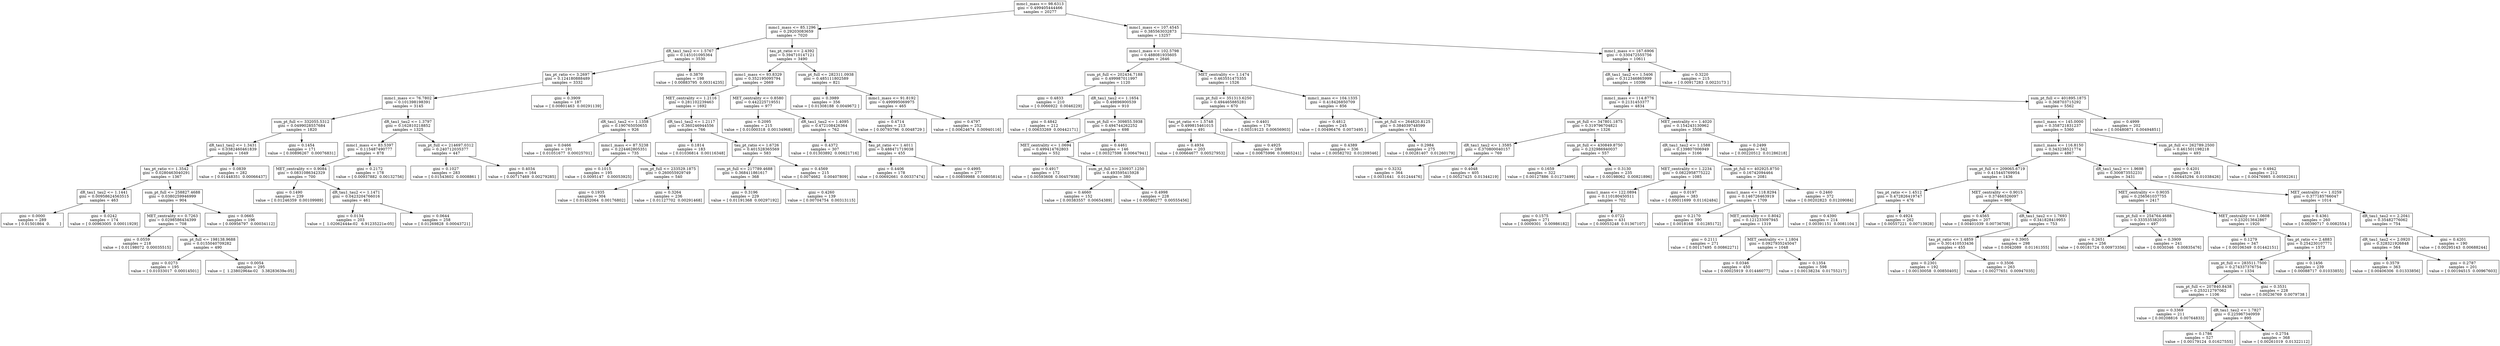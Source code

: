digraph Tree {
0 [label="mmc1_mass <= 98.6313\ngini = 0.499405444466\nsamples = 20277", shape="box"] ;
1 [label="mmc1_mass <= 85.1296\ngini = 0.29203083659\nsamples = 7020", shape="box"] ;
0 -> 1 ;
2 [label="dR_tau1_tau2 <= 1.5767\ngini = 0.145101095364\nsamples = 3530", shape="box"] ;
1 -> 2 ;
3 [label="tau_pt_ratio <= 3.2697\ngini = 0.124180888489\nsamples = 3332", shape="box"] ;
2 -> 3 ;
4 [label="mmc1_mass <= 76.7802\ngini = 0.101398198391\nsamples = 3145", shape="box"] ;
3 -> 4 ;
5 [label="sum_pt_full <= 332055.5312\ngini = 0.0499028557684\nsamples = 1820", shape="box"] ;
4 -> 5 ;
6 [label="dR_tau1_tau2 <= 1.3431\ngini = 0.0382460461839\nsamples = 1649", shape="box"] ;
5 -> 6 ;
7 [label="tau_pt_ratio <= 1.3542\ngini = 0.0280463040291\nsamples = 1367", shape="box"] ;
6 -> 7 ;
8 [label="dR_tau1_tau2 <= 1.1441\ngini = 0.00958624563515\nsamples = 463", shape="box"] ;
7 -> 8 ;
9 [label="gini = 0.0000\nsamples = 289\nvalue = [ 0.01501864  0.        ]", shape="box"] ;
8 -> 9 ;
10 [label="gini = 0.0242\nsamples = 174\nvalue = [ 0.00963005  0.00011929]", shape="box"] ;
8 -> 10 ;
11 [label="sum_pt_full <= 258827.4688\ngini = 0.0380259946999\nsamples = 904", shape="box"] ;
7 -> 11 ;
12 [label="MET_centrality <= 0.7263\ngini = 0.0298586434399\nsamples = 708", shape="box"] ;
11 -> 12 ;
13 [label="gini = 0.0559\nsamples = 218\nvalue = [ 0.01198072  0.00035515]", shape="box"] ;
12 -> 13 ;
14 [label="sum_pt_full <= 198138.9688\ngini = 0.0155040709282\nsamples = 490", shape="box"] ;
12 -> 14 ;
15 [label="gini = 0.0273\nsamples = 195\nvalue = [ 0.01033017  0.00014501]", shape="box"] ;
14 -> 15 ;
16 [label="gini = 0.0054\nsamples = 295\nvalue = [  1.23802964e-02   3.38283639e-05]", shape="box"] ;
14 -> 16 ;
17 [label="gini = 0.0665\nsamples = 196\nvalue = [ 0.00956797  0.00034112]", shape="box"] ;
11 -> 17 ;
18 [label="gini = 0.0839\nsamples = 282\nvalue = [ 0.01448351  0.00066437]", shape="box"] ;
6 -> 18 ;
19 [label="gini = 0.1454\nsamples = 171\nvalue = [ 0.00896267  0.00076831]", shape="box"] ;
5 -> 19 ;
20 [label="dR_tau1_tau2 <= 1.3797\ngini = 0.162810218852\nsamples = 1325", shape="box"] ;
4 -> 20 ;
21 [label="mmc1_mass <= 83.5397\ngini = 0.115487490777\nsamples = 878", shape="box"] ;
20 -> 21 ;
22 [label="MET_centrality <= 0.9084\ngini = 0.0831086342329\nsamples = 700", shape="box"] ;
21 -> 22 ;
23 [label="gini = 0.1490\nsamples = 239\nvalue = [ 0.01246359  0.00109989]", shape="box"] ;
22 -> 23 ;
24 [label="dR_tau1_tau2 <= 1.1471\ngini = 0.0423204766016\nsamples = 461", shape="box"] ;
22 -> 24 ;
25 [label="gini = 0.0134\nsamples = 203\nvalue = [  1.02062444e-02   6.91235221e-05]", shape="box"] ;
24 -> 25 ;
26 [label="gini = 0.0644\nsamples = 258\nvalue = [ 0.01269828  0.00043721]", shape="box"] ;
24 -> 26 ;
27 [label="gini = 0.2172\nsamples = 178\nvalue = [ 0.00937882  0.00132756]", shape="box"] ;
21 -> 27 ;
28 [label="sum_pt_full <= 214697.0312\ngini = 0.240712035377\nsamples = 447", shape="box"] ;
20 -> 28 ;
29 [label="gini = 0.1027\nsamples = 283\nvalue = [ 0.01543602  0.0008861 ]", shape="box"] ;
28 -> 29 ;
30 [label="gini = 0.4034\nsamples = 164\nvalue = [ 0.00717469  0.00279285]", shape="box"] ;
28 -> 30 ;
31 [label="gini = 0.3909\nsamples = 187\nvalue = [ 0.00801463  0.00291139]", shape="box"] ;
3 -> 31 ;
32 [label="gini = 0.3870\nsamples = 198\nvalue = [ 0.00883795  0.00314235]", shape="box"] ;
2 -> 32 ;
33 [label="tau_pt_ratio <= 2.4392\ngini = 0.394710147121\nsamples = 3490", shape="box"] ;
1 -> 33 ;
34 [label="mmc1_mass <= 93.8329\ngini = 0.352195095794\nsamples = 2669", shape="box"] ;
33 -> 34 ;
35 [label="MET_centrality <= 1.2116\ngini = 0.281102239463\nsamples = 1692", shape="box"] ;
34 -> 35 ;
36 [label="dR_tau1_tau2 <= 1.1358\ngini = 0.190765050655\nsamples = 926", shape="box"] ;
35 -> 36 ;
37 [label="gini = 0.0466\nsamples = 191\nvalue = [ 0.01051677  0.00025701]", shape="box"] ;
36 -> 37 ;
38 [label="mmc1_mass <= 87.5238\ngini = 0.224462805351\nsamples = 735", shape="box"] ;
36 -> 38 ;
39 [label="gini = 0.1015\nsamples = 195\nvalue = [ 0.0095147   0.00053925]", shape="box"] ;
38 -> 39 ;
40 [label="sum_pt_full <= 233529.1875\ngini = 0.260055929749\nsamples = 540", shape="box"] ;
38 -> 40 ;
41 [label="gini = 0.1935\nsamples = 304\nvalue = [ 0.01452064  0.00176802]", shape="box"] ;
40 -> 41 ;
42 [label="gini = 0.3264\nsamples = 236\nvalue = [ 0.01127702  0.00291468]", shape="box"] ;
40 -> 42 ;
43 [label="dR_tau1_tau2 <= 1.2117\ngini = 0.360246944556\nsamples = 766", shape="box"] ;
35 -> 43 ;
44 [label="gini = 0.1814\nsamples = 183\nvalue = [ 0.01036814  0.00116348]", shape="box"] ;
43 -> 44 ;
45 [label="tau_pt_ratio <= 1.6726\ngini = 0.401528365569\nsamples = 583", shape="box"] ;
43 -> 45 ;
46 [label="sum_pt_full <= 217789.4688\ngini = 0.368411861617\nsamples = 368", shape="box"] ;
45 -> 46 ;
47 [label="gini = 0.3196\nsamples = 229\nvalue = [ 0.01191368  0.00297192]", shape="box"] ;
46 -> 47 ;
48 [label="gini = 0.4260\nsamples = 139\nvalue = [ 0.00704754  0.00313115]", shape="box"] ;
46 -> 48 ;
49 [label="gini = 0.4569\nsamples = 215\nvalue = [ 0.0074662   0.00407809]", shape="box"] ;
45 -> 49 ;
50 [label="MET_centrality <= 0.8580\ngini = 0.442225719551\nsamples = 977", shape="box"] ;
34 -> 50 ;
51 [label="gini = 0.2095\nsamples = 215\nvalue = [ 0.01000318  0.00134968]", shape="box"] ;
50 -> 51 ;
52 [label="dR_tau1_tau2 <= 1.4095\ngini = 0.472108426364\nsamples = 762", shape="box"] ;
50 -> 52 ;
53 [label="gini = 0.4372\nsamples = 307\nvalue = [ 0.01303892  0.00621716]", shape="box"] ;
52 -> 53 ;
54 [label="tau_pt_ratio <= 1.4011\ngini = 0.488471719038\nsamples = 455", shape="box"] ;
52 -> 54 ;
55 [label="gini = 0.4406\nsamples = 178\nvalue = [ 0.00692661  0.00337474]", shape="box"] ;
54 -> 55 ;
56 [label="gini = 0.4995\nsamples = 277\nvalue = [ 0.00859988  0.00805814]", shape="box"] ;
54 -> 56 ;
57 [label="sum_pt_full <= 282311.0938\ngini = 0.485111802589\nsamples = 821", shape="box"] ;
33 -> 57 ;
58 [label="gini = 0.3989\nsamples = 356\nvalue = [ 0.01308188  0.0049672 ]", shape="box"] ;
57 -> 58 ;
59 [label="mmc1_mass <= 91.8192\ngini = 0.499995069975\nsamples = 465", shape="box"] ;
57 -> 59 ;
60 [label="gini = 0.4714\nsamples = 213\nvalue = [ 0.00793796  0.0048729 ]", shape="box"] ;
59 -> 60 ;
61 [label="gini = 0.4797\nsamples = 252\nvalue = [ 0.00624674  0.00940116]", shape="box"] ;
59 -> 61 ;
62 [label="mmc1_mass <= 107.4545\ngini = 0.385563032873\nsamples = 13257", shape="box"] ;
0 -> 62 ;
63 [label="mmc1_mass <= 102.5798\ngini = 0.488081935605\nsamples = 2646", shape="box"] ;
62 -> 63 ;
64 [label="sum_pt_full <= 202434.7188\ngini = 0.499987011997\nsamples = 1120", shape="box"] ;
63 -> 64 ;
65 [label="gini = 0.4833\nsamples = 210\nvalue = [ 0.0066922  0.0046229]", shape="box"] ;
64 -> 65 ;
66 [label="dR_tau1_tau2 <= 1.1654\ngini = 0.49896900539\nsamples = 910", shape="box"] ;
64 -> 66 ;
67 [label="gini = 0.4842\nsamples = 212\nvalue = [ 0.00633269  0.00442171]", shape="box"] ;
66 -> 67 ;
68 [label="sum_pt_full <= 309855.5938\ngini = 0.494744262252\nsamples = 698", shape="box"] ;
66 -> 68 ;
69 [label="MET_centrality <= 1.0694\ngini = 0.499414762803\nsamples = 552", shape="box"] ;
68 -> 69 ;
70 [label="gini = 0.4917\nsamples = 172\nvalue = [ 0.00593608  0.00457938]", shape="box"] ;
69 -> 70 ;
71 [label="sum_pt_full <= 230937.1250\ngini = 0.493595415928\nsamples = 380", shape="box"] ;
69 -> 71 ;
72 [label="gini = 0.4660\nsamples = 152\nvalue = [ 0.00383557  0.00654389]", shape="box"] ;
71 -> 72 ;
73 [label="gini = 0.4998\nsamples = 228\nvalue = [ 0.00580277  0.00555456]", shape="box"] ;
71 -> 73 ;
74 [label="gini = 0.4461\nsamples = 146\nvalue = [ 0.00327598  0.00647941]", shape="box"] ;
68 -> 74 ;
75 [label="MET_centrality <= 1.1474\ngini = 0.463551475355\nsamples = 1526", shape="box"] ;
63 -> 75 ;
76 [label="sum_pt_full <= 351313.6250\ngini = 0.494465885281\nsamples = 670", shape="box"] ;
75 -> 76 ;
77 [label="tau_pt_ratio <= 1.5748\ngini = 0.499815461015\nsamples = 491", shape="box"] ;
76 -> 77 ;
78 [label="gini = 0.4934\nsamples = 203\nvalue = [ 0.00664677  0.00527953]", shape="box"] ;
77 -> 78 ;
79 [label="gini = 0.4925\nsamples = 288\nvalue = [ 0.00675996  0.00865241]", shape="box"] ;
77 -> 79 ;
80 [label="gini = 0.4401\nsamples = 179\nvalue = [ 0.00319123  0.00656903]", shape="box"] ;
76 -> 80 ;
81 [label="mmc1_mass <= 104.1335\ngini = 0.418426850709\nsamples = 856", shape="box"] ;
75 -> 81 ;
82 [label="gini = 0.4812\nsamples = 245\nvalue = [ 0.00496476  0.0073495 ]", shape="box"] ;
81 -> 82 ;
83 [label="sum_pt_full <= 264820.8125\ngini = 0.384039748599\nsamples = 611", shape="box"] ;
81 -> 83 ;
84 [label="gini = 0.4389\nsamples = 336\nvalue = [ 0.00582702  0.01209346]", shape="box"] ;
83 -> 84 ;
85 [label="gini = 0.2984\nsamples = 275\nvalue = [ 0.00281407  0.01260179]", shape="box"] ;
83 -> 85 ;
86 [label="mmc1_mass <= 167.6906\ngini = 0.330472555756\nsamples = 10611", shape="box"] ;
62 -> 86 ;
87 [label="dR_tau1_tau2 <= 1.5406\ngini = 0.312346865999\nsamples = 10396", shape="box"] ;
86 -> 87 ;
88 [label="mmc1_mass <= 114.8776\ngini = 0.2131453377\nsamples = 4834", shape="box"] ;
87 -> 88 ;
89 [label="sum_pt_full <= 347801.1875\ngini = 0.319796704821\nsamples = 1326", shape="box"] ;
88 -> 89 ;
90 [label="dR_tau1_tau2 <= 1.3585\ngini = 0.370800040157\nsamples = 769", shape="box"] ;
89 -> 90 ;
91 [label="gini = 0.3232\nsamples = 364\nvalue = [ 0.0031641   0.01244476]", shape="box"] ;
90 -> 91 ;
92 [label="gini = 0.4048\nsamples = 405\nvalue = [ 0.00527425  0.01344219]", shape="box"] ;
90 -> 92 ;
93 [label="sum_pt_full <= 430849.8750\ngini = 0.232986940037\nsamples = 557", shape="box"] ;
89 -> 93 ;
94 [label="gini = 0.1659\nsamples = 322\nvalue = [ 0.00127886  0.01273499]", shape="box"] ;
93 -> 94 ;
95 [label="gini = 0.3130\nsamples = 235\nvalue = [ 0.00198062  0.00821896]", shape="box"] ;
93 -> 95 ;
96 [label="MET_centrality <= 1.4020\ngini = 0.154243130962\nsamples = 3508", shape="box"] ;
88 -> 96 ;
97 [label="dR_tau1_tau2 <= 1.1588\ngini = 0.139807006949\nsamples = 3166", shape="box"] ;
96 -> 97 ;
98 [label="MET_centrality <= 1.2234\ngini = 0.0822958775222\nsamples = 1085", shape="box"] ;
97 -> 98 ;
99 [label="mmc1_mass <= 122.0894\ngini = 0.110180450511\nsamples = 702", shape="box"] ;
98 -> 99 ;
100 [label="gini = 0.1575\nsamples = 271\nvalue = [ 0.0009301   0.00986182]", shape="box"] ;
99 -> 100 ;
101 [label="gini = 0.0722\nsamples = 431\nvalue = [ 0.00053248  0.01367107]", shape="box"] ;
99 -> 101 ;
102 [label="gini = 0.0197\nsamples = 383\nvalue = [ 0.00011699  0.01162484]", shape="box"] ;
98 -> 102 ;
103 [label="sum_pt_full <= 402925.8750\ngini = 0.16742094464\nsamples = 2081", shape="box"] ;
97 -> 103 ;
104 [label="mmc1_mass <= 118.8294\ngini = 0.146726463919\nsamples = 1709", shape="box"] ;
103 -> 104 ;
105 [label="gini = 0.2170\nsamples = 390\nvalue = [ 0.0018168   0.01285172]", shape="box"] ;
104 -> 105 ;
106 [label="MET_centrality <= 0.8042\ngini = 0.121233097945\nsamples = 1319", shape="box"] ;
104 -> 106 ;
107 [label="gini = 0.2111\nsamples = 271\nvalue = [ 0.00117495  0.00862271]", shape="box"] ;
106 -> 107 ;
108 [label="MET_centrality <= 1.1804\ngini = 0.0927935245047\nsamples = 1048", shape="box"] ;
106 -> 108 ;
109 [label="gini = 0.0346\nsamples = 450\nvalue = [ 0.00025919  0.01446077]", shape="box"] ;
108 -> 109 ;
110 [label="gini = 0.1354\nsamples = 598\nvalue = [ 0.00138234  0.01755217]", shape="box"] ;
108 -> 110 ;
111 [label="gini = 0.2460\nsamples = 372\nvalue = [ 0.00202823  0.01209084]", shape="box"] ;
103 -> 111 ;
112 [label="gini = 0.2499\nsamples = 342\nvalue = [ 0.00220512  0.01286218]", shape="box"] ;
96 -> 112 ;
113 [label="sum_pt_full <= 401895.1875\ngini = 0.368703715292\nsamples = 5562", shape="box"] ;
87 -> 113 ;
114 [label="mmc1_mass <= 145.0000\ngini = 0.358721831237\nsamples = 5360", shape="box"] ;
113 -> 114 ;
115 [label="mmc1_mass <= 116.8150\ngini = 0.343238521774\nsamples = 4867", shape="box"] ;
114 -> 115 ;
116 [label="sum_pt_full <= 209065.6719\ngini = 0.415445769954\nsamples = 1436", shape="box"] ;
115 -> 116 ;
117 [label="tau_pt_ratio <= 1.4512\ngini = 0.472826419747\nsamples = 476", shape="box"] ;
116 -> 117 ;
118 [label="gini = 0.4390\nsamples = 214\nvalue = [ 0.00391151  0.0081104 ]", shape="box"] ;
117 -> 118 ;
119 [label="gini = 0.4924\nsamples = 262\nvalue = [ 0.00557221  0.00713928]", shape="box"] ;
117 -> 119 ;
120 [label="MET_centrality <= 0.9015\ngini = 0.37466526097\nsamples = 960", shape="box"] ;
116 -> 120 ;
121 [label="gini = 0.4565\nsamples = 207\nvalue = [ 0.00401039  0.00736708]", shape="box"] ;
120 -> 121 ;
122 [label="dR_tau1_tau2 <= 1.7693\ngini = 0.341828419953\nsamples = 753", shape="box"] ;
120 -> 122 ;
123 [label="tau_pt_ratio <= 1.4859\ngini = 0.301410533436\nsamples = 455", shape="box"] ;
122 -> 123 ;
124 [label="gini = 0.2301\nsamples = 192\nvalue = [ 0.00130058  0.00850405]", shape="box"] ;
123 -> 124 ;
125 [label="gini = 0.3506\nsamples = 263\nvalue = [ 0.00277651  0.00947035]", shape="box"] ;
123 -> 125 ;
126 [label="gini = 0.3905\nsamples = 298\nvalue = [ 0.0042089   0.01161355]", shape="box"] ;
122 -> 126 ;
127 [label="dR_tau1_tau2 <= 1.9698\ngini = 0.300873552231\nsamples = 3431", shape="box"] ;
115 -> 127 ;
128 [label="MET_centrality <= 0.9035\ngini = 0.256561037755\nsamples = 2417", shape="box"] ;
127 -> 128 ;
129 [label="sum_pt_full <= 254764.4688\ngini = 0.333535382035\nsamples = 497", shape="box"] ;
128 -> 129 ;
130 [label="gini = 0.2651\nsamples = 256\nvalue = [ 0.00181724  0.00973356]", shape="box"] ;
129 -> 130 ;
131 [label="gini = 0.3909\nsamples = 241\nvalue = [ 0.0030346   0.00835476]", shape="box"] ;
129 -> 131 ;
132 [label="MET_centrality <= 1.0608\ngini = 0.232013642867\nsamples = 1920", shape="box"] ;
128 -> 132 ;
133 [label="gini = 0.1279\nsamples = 347\nvalue = [ 0.00106349  0.01442151]", shape="box"] ;
132 -> 133 ;
134 [label="tau_pt_ratio <= 2.4883\ngini = 0.254230107771\nsamples = 1573", shape="box"] ;
132 -> 134 ;
135 [label="sum_pt_full <= 283511.7500\ngini = 0.274337376754\nsamples = 1334", shape="box"] ;
134 -> 135 ;
136 [label="sum_pt_full <= 207840.8438\ngini = 0.253212797062\nsamples = 1106", shape="box"] ;
135 -> 136 ;
137 [label="gini = 0.3369\nsamples = 211\nvalue = [ 0.00208816  0.00764833]", shape="box"] ;
136 -> 137 ;
138 [label="dR_tau1_tau2 <= 1.7827\ngini = 0.225967340959\nsamples = 895", shape="box"] ;
136 -> 138 ;
139 [label="gini = 0.1786\nsamples = 527\nvalue = [ 0.00179124  0.01627555]", shape="box"] ;
138 -> 139 ;
140 [label="gini = 0.2754\nsamples = 368\nvalue = [ 0.00261019  0.01322112]", shape="box"] ;
138 -> 140 ;
141 [label="gini = 0.3531\nsamples = 228\nvalue = [ 0.00236769  0.0079738 ]", shape="box"] ;
135 -> 141 ;
142 [label="gini = 0.1456\nsamples = 239\nvalue = [ 0.00088717  0.01033855]", shape="box"] ;
134 -> 142 ;
143 [label="MET_centrality <= 1.0259\ngini = 0.377185766047\nsamples = 1014", shape="box"] ;
127 -> 143 ;
144 [label="gini = 0.4361\nsamples = 260\nvalue = [ 0.00390717  0.0082554 ]", shape="box"] ;
143 -> 144 ;
145 [label="dR_tau1_tau2 <= 2.2041\ngini = 0.35482776062\nsamples = 754", shape="box"] ;
143 -> 145 ;
146 [label="dR_tau1_tau2 <= 2.0920\ngini = 0.328321926848\nsamples = 564", shape="box"] ;
145 -> 146 ;
147 [label="gini = 0.3579\nsamples = 363\nvalue = [ 0.00406306  0.01333856]", shape="box"] ;
146 -> 147 ;
148 [label="gini = 0.2787\nsamples = 201\nvalue = [ 0.00194515  0.00967603]", shape="box"] ;
146 -> 148 ;
149 [label="gini = 0.4201\nsamples = 190\nvalue = [ 0.00295143  0.00688244]", shape="box"] ;
145 -> 149 ;
150 [label="sum_pt_full <= 262789.2500\ngini = 0.461501198218\nsamples = 493", shape="box"] ;
114 -> 150 ;
151 [label="gini = 0.4201\nsamples = 281\nvalue = [ 0.00445294  0.01038426]", shape="box"] ;
150 -> 151 ;
152 [label="gini = 0.4942\nsamples = 212\nvalue = [ 0.00476985  0.00592261]", shape="box"] ;
150 -> 152 ;
153 [label="gini = 0.4999\nsamples = 202\nvalue = [ 0.00480871  0.00494851]", shape="box"] ;
113 -> 153 ;
154 [label="gini = 0.3220\nsamples = 215\nvalue = [ 0.00917283  0.0023173 ]", shape="box"] ;
86 -> 154 ;
}